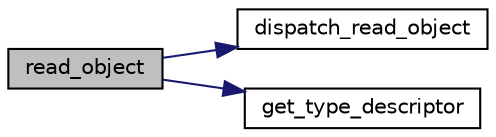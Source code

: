 digraph "read_object"
{
  edge [fontname="Helvetica",fontsize="10",labelfontname="Helvetica",labelfontsize="10"];
  node [fontname="Helvetica",fontsize="10",shape=record];
  rankdir="LR";
  Node32 [label="read_object",height=0.2,width=0.4,color="black", fillcolor="grey75", style="filled", fontcolor="black"];
  Node32 -> Node33 [color="midnightblue",fontsize="10",style="solid",fontname="Helvetica"];
  Node33 [label="dispatch_read_object",height=0.2,width=0.4,color="black", fillcolor="white", style="filled",URL="$class__descriptor_8h.html#a17424229e7172bb801f0216864c9a767"];
  Node32 -> Node34 [color="midnightblue",fontsize="10",style="solid",fontname="Helvetica"];
  Node34 [label="get_type_descriptor",height=0.2,width=0.4,color="black", fillcolor="white", style="filled",URL="$class__descriptor_8h.html#a94023ec1f1e10ea3ca358f63ada6ad12"];
}
